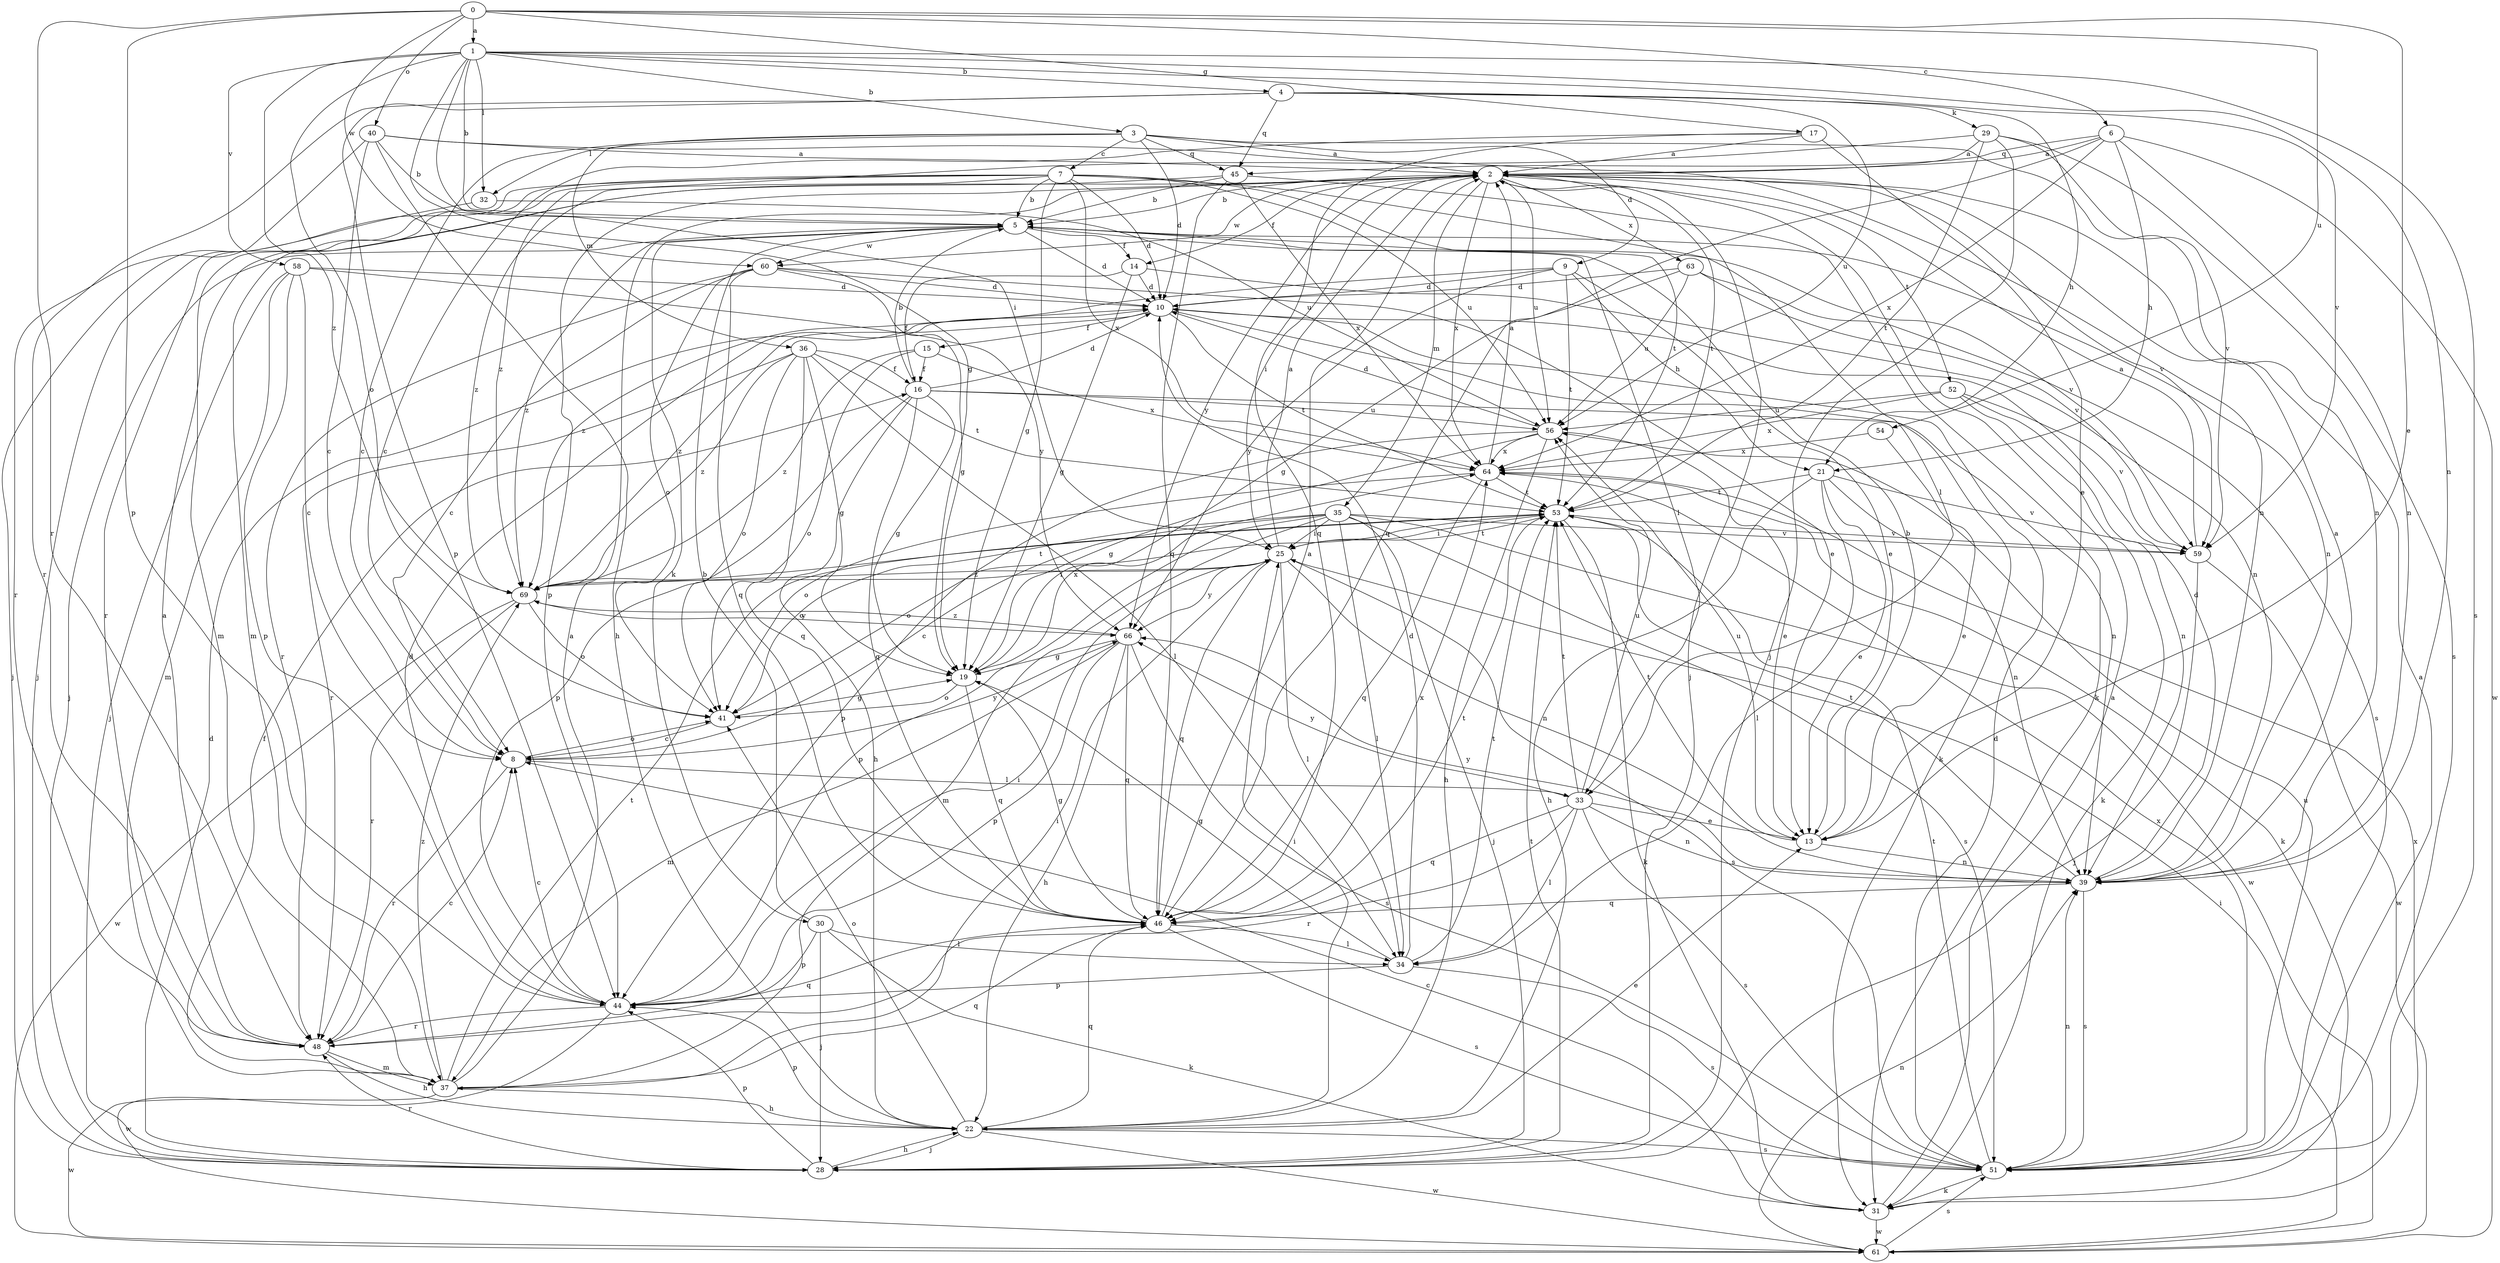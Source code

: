 strict digraph  {
0;
1;
2;
3;
4;
5;
6;
7;
8;
9;
10;
13;
14;
15;
16;
17;
19;
21;
22;
25;
28;
29;
30;
31;
32;
33;
34;
35;
36;
37;
39;
40;
41;
44;
45;
46;
48;
51;
52;
53;
54;
56;
58;
59;
60;
61;
63;
64;
66;
69;
0 -> 1  [label=a];
0 -> 6  [label=c];
0 -> 13  [label=e];
0 -> 17  [label=g];
0 -> 40  [label=o];
0 -> 44  [label=p];
0 -> 48  [label=r];
0 -> 54  [label=u];
0 -> 60  [label=w];
1 -> 3  [label=b];
1 -> 4  [label=b];
1 -> 5  [label=b];
1 -> 19  [label=g];
1 -> 25  [label=i];
1 -> 32  [label=l];
1 -> 39  [label=n];
1 -> 41  [label=o];
1 -> 51  [label=s];
1 -> 58  [label=v];
1 -> 59  [label=v];
1 -> 69  [label=z];
2 -> 5  [label=b];
2 -> 14  [label=f];
2 -> 25  [label=i];
2 -> 28  [label=j];
2 -> 35  [label=m];
2 -> 44  [label=p];
2 -> 52  [label=t];
2 -> 53  [label=t];
2 -> 56  [label=u];
2 -> 59  [label=v];
2 -> 60  [label=w];
2 -> 63  [label=x];
2 -> 64  [label=x];
2 -> 66  [label=y];
3 -> 2  [label=a];
3 -> 7  [label=c];
3 -> 8  [label=c];
3 -> 9  [label=d];
3 -> 10  [label=d];
3 -> 32  [label=l];
3 -> 36  [label=m];
3 -> 39  [label=n];
3 -> 45  [label=q];
4 -> 21  [label=h];
4 -> 29  [label=k];
4 -> 44  [label=p];
4 -> 45  [label=q];
4 -> 48  [label=r];
4 -> 56  [label=u];
5 -> 10  [label=d];
5 -> 14  [label=f];
5 -> 28  [label=j];
5 -> 30  [label=k];
5 -> 33  [label=l];
5 -> 39  [label=n];
5 -> 59  [label=v];
5 -> 60  [label=w];
5 -> 69  [label=z];
6 -> 2  [label=a];
6 -> 21  [label=h];
6 -> 39  [label=n];
6 -> 45  [label=q];
6 -> 46  [label=q];
6 -> 61  [label=w];
6 -> 64  [label=x];
7 -> 5  [label=b];
7 -> 10  [label=d];
7 -> 19  [label=g];
7 -> 28  [label=j];
7 -> 33  [label=l];
7 -> 37  [label=m];
7 -> 48  [label=r];
7 -> 53  [label=t];
7 -> 56  [label=u];
7 -> 64  [label=x];
7 -> 69  [label=z];
8 -> 33  [label=l];
8 -> 41  [label=o];
8 -> 48  [label=r];
8 -> 66  [label=y];
9 -> 10  [label=d];
9 -> 13  [label=e];
9 -> 21  [label=h];
9 -> 53  [label=t];
9 -> 66  [label=y];
9 -> 69  [label=z];
10 -> 15  [label=f];
10 -> 31  [label=k];
10 -> 53  [label=t];
10 -> 69  [label=z];
13 -> 5  [label=b];
13 -> 39  [label=n];
13 -> 53  [label=t];
13 -> 56  [label=u];
14 -> 10  [label=d];
14 -> 16  [label=f];
14 -> 19  [label=g];
14 -> 39  [label=n];
15 -> 16  [label=f];
15 -> 41  [label=o];
15 -> 64  [label=x];
15 -> 69  [label=z];
16 -> 5  [label=b];
16 -> 10  [label=d];
16 -> 19  [label=g];
16 -> 22  [label=h];
16 -> 39  [label=n];
16 -> 44  [label=p];
16 -> 46  [label=q];
16 -> 56  [label=u];
17 -> 2  [label=a];
17 -> 8  [label=c];
17 -> 13  [label=e];
17 -> 46  [label=q];
19 -> 41  [label=o];
19 -> 46  [label=q];
19 -> 64  [label=x];
21 -> 13  [label=e];
21 -> 22  [label=h];
21 -> 34  [label=l];
21 -> 39  [label=n];
21 -> 53  [label=t];
21 -> 59  [label=v];
22 -> 13  [label=e];
22 -> 25  [label=i];
22 -> 28  [label=j];
22 -> 41  [label=o];
22 -> 44  [label=p];
22 -> 46  [label=q];
22 -> 51  [label=s];
22 -> 61  [label=w];
25 -> 2  [label=a];
25 -> 34  [label=l];
25 -> 39  [label=n];
25 -> 46  [label=q];
25 -> 51  [label=s];
25 -> 53  [label=t];
25 -> 66  [label=y];
25 -> 69  [label=z];
28 -> 10  [label=d];
28 -> 22  [label=h];
28 -> 44  [label=p];
28 -> 48  [label=r];
28 -> 53  [label=t];
29 -> 2  [label=a];
29 -> 28  [label=j];
29 -> 51  [label=s];
29 -> 53  [label=t];
29 -> 59  [label=v];
29 -> 69  [label=z];
30 -> 5  [label=b];
30 -> 28  [label=j];
30 -> 31  [label=k];
30 -> 34  [label=l];
30 -> 44  [label=p];
31 -> 2  [label=a];
31 -> 8  [label=c];
31 -> 61  [label=w];
31 -> 64  [label=x];
32 -> 28  [label=j];
32 -> 56  [label=u];
33 -> 13  [label=e];
33 -> 34  [label=l];
33 -> 39  [label=n];
33 -> 46  [label=q];
33 -> 48  [label=r];
33 -> 51  [label=s];
33 -> 53  [label=t];
33 -> 56  [label=u];
33 -> 66  [label=y];
34 -> 10  [label=d];
34 -> 19  [label=g];
34 -> 44  [label=p];
34 -> 51  [label=s];
34 -> 53  [label=t];
35 -> 8  [label=c];
35 -> 25  [label=i];
35 -> 28  [label=j];
35 -> 34  [label=l];
35 -> 37  [label=m];
35 -> 41  [label=o];
35 -> 44  [label=p];
35 -> 51  [label=s];
35 -> 59  [label=v];
35 -> 61  [label=w];
36 -> 16  [label=f];
36 -> 19  [label=g];
36 -> 34  [label=l];
36 -> 41  [label=o];
36 -> 46  [label=q];
36 -> 48  [label=r];
36 -> 53  [label=t];
36 -> 69  [label=z];
37 -> 2  [label=a];
37 -> 16  [label=f];
37 -> 22  [label=h];
37 -> 25  [label=i];
37 -> 46  [label=q];
37 -> 53  [label=t];
37 -> 61  [label=w];
37 -> 69  [label=z];
39 -> 2  [label=a];
39 -> 10  [label=d];
39 -> 46  [label=q];
39 -> 51  [label=s];
39 -> 53  [label=t];
39 -> 66  [label=y];
40 -> 2  [label=a];
40 -> 5  [label=b];
40 -> 8  [label=c];
40 -> 22  [label=h];
40 -> 39  [label=n];
40 -> 48  [label=r];
41 -> 8  [label=c];
41 -> 19  [label=g];
44 -> 8  [label=c];
44 -> 10  [label=d];
44 -> 25  [label=i];
44 -> 48  [label=r];
44 -> 61  [label=w];
45 -> 5  [label=b];
45 -> 31  [label=k];
45 -> 37  [label=m];
45 -> 46  [label=q];
45 -> 64  [label=x];
46 -> 2  [label=a];
46 -> 19  [label=g];
46 -> 34  [label=l];
46 -> 51  [label=s];
46 -> 53  [label=t];
46 -> 64  [label=x];
48 -> 2  [label=a];
48 -> 8  [label=c];
48 -> 22  [label=h];
48 -> 37  [label=m];
48 -> 46  [label=q];
51 -> 2  [label=a];
51 -> 10  [label=d];
51 -> 31  [label=k];
51 -> 39  [label=n];
51 -> 53  [label=t];
51 -> 56  [label=u];
51 -> 64  [label=x];
52 -> 31  [label=k];
52 -> 39  [label=n];
52 -> 56  [label=u];
52 -> 59  [label=v];
52 -> 64  [label=x];
53 -> 25  [label=i];
53 -> 31  [label=k];
53 -> 41  [label=o];
53 -> 59  [label=v];
54 -> 13  [label=e];
54 -> 64  [label=x];
56 -> 10  [label=d];
56 -> 13  [label=e];
56 -> 19  [label=g];
56 -> 22  [label=h];
56 -> 44  [label=p];
56 -> 64  [label=x];
58 -> 8  [label=c];
58 -> 10  [label=d];
58 -> 28  [label=j];
58 -> 37  [label=m];
58 -> 44  [label=p];
58 -> 66  [label=y];
59 -> 2  [label=a];
59 -> 28  [label=j];
59 -> 61  [label=w];
60 -> 8  [label=c];
60 -> 10  [label=d];
60 -> 13  [label=e];
60 -> 19  [label=g];
60 -> 41  [label=o];
60 -> 46  [label=q];
60 -> 48  [label=r];
61 -> 25  [label=i];
61 -> 39  [label=n];
61 -> 51  [label=s];
63 -> 10  [label=d];
63 -> 19  [label=g];
63 -> 51  [label=s];
63 -> 56  [label=u];
63 -> 59  [label=v];
64 -> 2  [label=a];
64 -> 31  [label=k];
64 -> 41  [label=o];
64 -> 46  [label=q];
64 -> 53  [label=t];
66 -> 19  [label=g];
66 -> 22  [label=h];
66 -> 37  [label=m];
66 -> 44  [label=p];
66 -> 46  [label=q];
66 -> 51  [label=s];
66 -> 69  [label=z];
69 -> 25  [label=i];
69 -> 41  [label=o];
69 -> 48  [label=r];
69 -> 53  [label=t];
69 -> 61  [label=w];
69 -> 66  [label=y];
}
